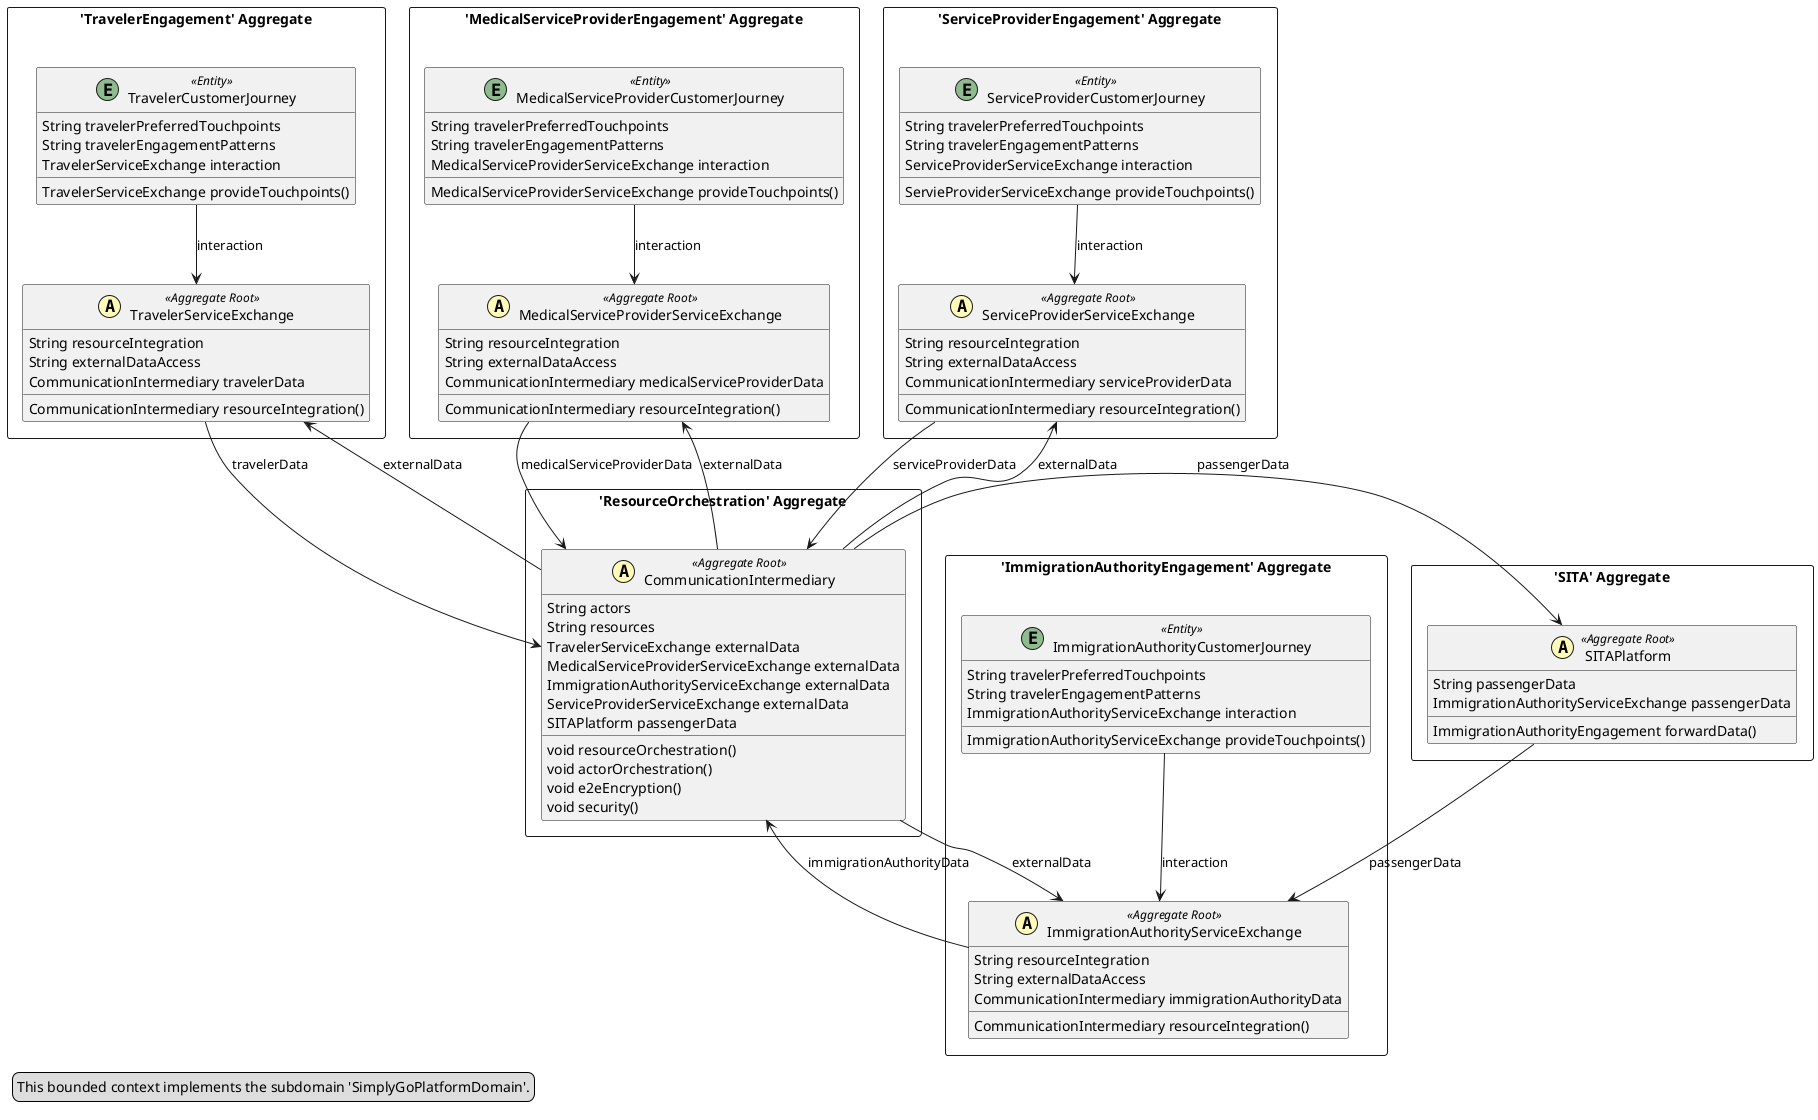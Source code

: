 @startuml

skinparam componentStyle uml2

package "'TravelerEngagement' Aggregate" <<Rectangle>> {
	class TravelerCustomerJourney <<(E,DarkSeaGreen) Entity>> {
		String travelerPreferredTouchpoints
		String travelerEngagementPatterns
		TravelerServiceExchange interaction
		TravelerServiceExchange provideTouchpoints()
	}
	class TravelerServiceExchange <<(A,#fffab8) Aggregate Root>> {
		String resourceIntegration
		String externalDataAccess
		CommunicationIntermediary travelerData
		CommunicationIntermediary resourceIntegration()
	}
}
package "'MedicalServiceProviderEngagement' Aggregate" <<Rectangle>> {
	class MedicalServiceProviderCustomerJourney <<(E,DarkSeaGreen) Entity>> {
		String travelerPreferredTouchpoints
		String travelerEngagementPatterns
		MedicalServiceProviderServiceExchange interaction
		MedicalServiceProviderServiceExchange provideTouchpoints()
	}
	class MedicalServiceProviderServiceExchange <<(A,#fffab8) Aggregate Root>> {
		String resourceIntegration
		String externalDataAccess
		CommunicationIntermediary medicalServiceProviderData
		CommunicationIntermediary resourceIntegration()
	}
}
package "'ImmigrationAuthorityEngagement' Aggregate" <<Rectangle>> {
	class ImmigrationAuthorityCustomerJourney <<(E,DarkSeaGreen) Entity>> {
		String travelerPreferredTouchpoints
		String travelerEngagementPatterns
		ImmigrationAuthorityServiceExchange interaction
		ImmigrationAuthorityServiceExchange provideTouchpoints()
	}
	class ImmigrationAuthorityServiceExchange <<(A,#fffab8) Aggregate Root>> {
		String resourceIntegration
		String externalDataAccess
		CommunicationIntermediary immigrationAuthorityData
		CommunicationIntermediary resourceIntegration()
	}
}
package "'ServiceProviderEngagement' Aggregate" <<Rectangle>> {
	class ServiceProviderCustomerJourney <<(E,DarkSeaGreen) Entity>> {
		String travelerPreferredTouchpoints
		String travelerEngagementPatterns
		ServiceProviderServiceExchange interaction
		ServieProviderServiceExchange provideTouchpoints()
	}
	class ServiceProviderServiceExchange <<(A,#fffab8) Aggregate Root>> {
		String resourceIntegration
		String externalDataAccess
		CommunicationIntermediary serviceProviderData
		CommunicationIntermediary resourceIntegration()
	}
}
package "'ResourceOrchestration' Aggregate" <<Rectangle>> {
	class CommunicationIntermediary <<(A,#fffab8) Aggregate Root>> {
		String actors
		String resources
		TravelerServiceExchange externalData
		MedicalServiceProviderServiceExchange externalData
		ImmigrationAuthorityServiceExchange externalData
		ServiceProviderServiceExchange externalData
		SITAPlatform passengerData
		void resourceOrchestration()
		void actorOrchestration()
		void e2eEncryption()
		void security()
	}
}
package "'SITA' Aggregate" <<Rectangle>> {
	class SITAPlatform <<(A,#fffab8) Aggregate Root>> {
		String passengerData
		ImmigrationAuthorityServiceExchange passengerData
		ImmigrationAuthorityEngagement forwardData()
	}
}
TravelerCustomerJourney --> TravelerServiceExchange : interaction
TravelerServiceExchange --> CommunicationIntermediary : travelerData
MedicalServiceProviderCustomerJourney --> MedicalServiceProviderServiceExchange : interaction
MedicalServiceProviderServiceExchange --> CommunicationIntermediary : medicalServiceProviderData
ImmigrationAuthorityCustomerJourney --> ImmigrationAuthorityServiceExchange : interaction
ImmigrationAuthorityServiceExchange --> CommunicationIntermediary : immigrationAuthorityData
ServiceProviderCustomerJourney --> ServiceProviderServiceExchange : interaction
ServiceProviderServiceExchange --> CommunicationIntermediary : serviceProviderData
CommunicationIntermediary --> TravelerServiceExchange : externalData
CommunicationIntermediary --> MedicalServiceProviderServiceExchange : externalData
CommunicationIntermediary --> ImmigrationAuthorityServiceExchange : externalData
CommunicationIntermediary --> ServiceProviderServiceExchange : externalData
CommunicationIntermediary --> SITAPlatform : passengerData
SITAPlatform --> ImmigrationAuthorityServiceExchange : passengerData
legend left
  This bounded context implements the subdomain 'SimplyGoPlatformDomain'.
end legend


@enduml
